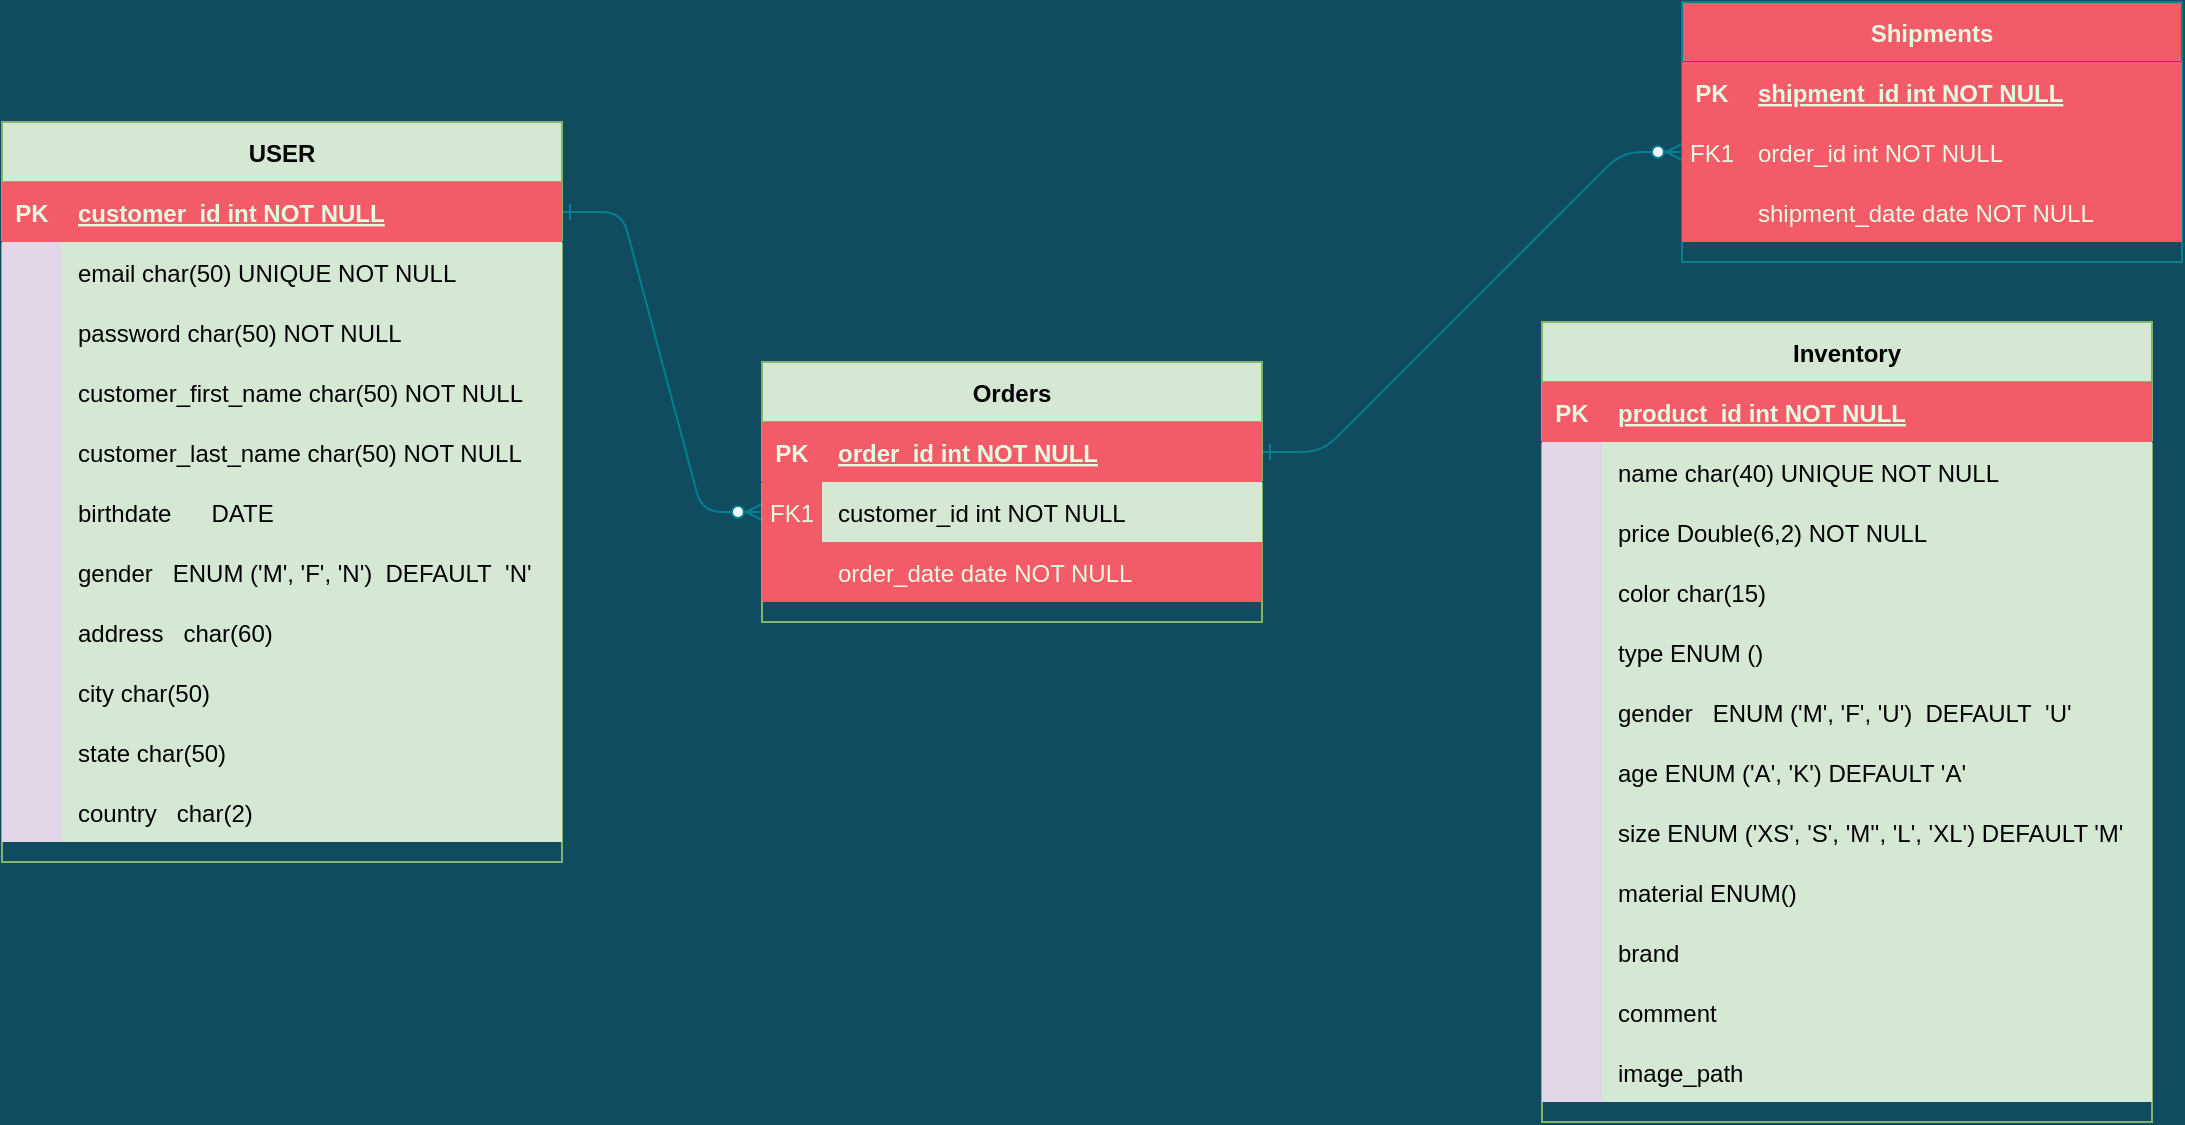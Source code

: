 <mxfile version="13.7.7" type="github">
  <diagram id="R2lEEEUBdFMjLlhIrx00" name="Page-1">
    <mxGraphModel dx="2090" dy="651" grid="1" gridSize="10" guides="1" tooltips="1" connect="1" arrows="1" fold="1" page="1" pageScale="1" pageWidth="850" pageHeight="1100" background="#114B5F" math="0" shadow="0" extFonts="Permanent Marker^https://fonts.googleapis.com/css?family=Permanent+Marker">
      <root>
        <mxCell id="0" />
        <mxCell id="1" parent="0" />
        <mxCell id="C-vyLk0tnHw3VtMMgP7b-1" value="" style="edgeStyle=entityRelationEdgeStyle;endArrow=ERzeroToMany;startArrow=ERone;endFill=1;startFill=0;fillColor=#F45B69;strokeColor=#028090;labelBackgroundColor=#114B5F;fontColor=#E4FDE1;" parent="1" source="C-vyLk0tnHw3VtMMgP7b-24" target="C-vyLk0tnHw3VtMMgP7b-6" edge="1">
          <mxGeometry width="100" height="100" relative="1" as="geometry">
            <mxPoint x="290" y="670" as="sourcePoint" />
            <mxPoint x="390" y="570" as="targetPoint" />
          </mxGeometry>
        </mxCell>
        <mxCell id="C-vyLk0tnHw3VtMMgP7b-12" value="" style="edgeStyle=entityRelationEdgeStyle;endArrow=ERzeroToMany;startArrow=ERone;endFill=1;startFill=0;fillColor=#F45B69;strokeColor=#028090;labelBackgroundColor=#114B5F;fontColor=#E4FDE1;" parent="1" source="C-vyLk0tnHw3VtMMgP7b-3" target="C-vyLk0tnHw3VtMMgP7b-17" edge="1">
          <mxGeometry width="100" height="100" relative="1" as="geometry">
            <mxPoint x="350" y="130" as="sourcePoint" />
            <mxPoint x="410" y="155" as="targetPoint" />
          </mxGeometry>
        </mxCell>
        <mxCell id="C-vyLk0tnHw3VtMMgP7b-23" value="USER" style="shape=table;startSize=30;container=1;collapsible=1;childLayout=tableLayout;fixedRows=1;rowLines=0;fontStyle=1;align=center;resizeLast=1;fillColor=#d5e8d4;strokeColor=#82b366;" parent="1" vertex="1">
          <mxGeometry x="-510" y="80" width="280" height="370" as="geometry" />
        </mxCell>
        <mxCell id="C-vyLk0tnHw3VtMMgP7b-24" value="" style="shape=partialRectangle;collapsible=0;dropTarget=0;pointerEvents=0;fillColor=#F45B69;points=[[0,0.5],[1,0.5]];portConstraint=eastwest;top=0;left=0;right=0;bottom=1;strokeColor=#028090;fontColor=#E4FDE1;" parent="C-vyLk0tnHw3VtMMgP7b-23" vertex="1">
          <mxGeometry y="30" width="280" height="30" as="geometry" />
        </mxCell>
        <mxCell id="C-vyLk0tnHw3VtMMgP7b-25" value="PK" style="shape=partialRectangle;overflow=hidden;connectable=0;fillColor=#F45B69;top=0;left=0;bottom=0;right=0;fontStyle=1;strokeColor=#028090;fontColor=#E4FDE1;" parent="C-vyLk0tnHw3VtMMgP7b-24" vertex="1">
          <mxGeometry width="30" height="30" as="geometry" />
        </mxCell>
        <mxCell id="C-vyLk0tnHw3VtMMgP7b-26" value="customer_id int NOT NULL " style="shape=partialRectangle;overflow=hidden;connectable=0;fillColor=#F45B69;top=0;left=0;bottom=0;right=0;align=left;spacingLeft=6;fontStyle=5;strokeColor=#028090;fontColor=#E4FDE1;" parent="C-vyLk0tnHw3VtMMgP7b-24" vertex="1">
          <mxGeometry x="30" width="250" height="30" as="geometry" />
        </mxCell>
        <mxCell id="oD9PgxHHljyNCzyuAQ40-407" style="shape=partialRectangle;collapsible=0;dropTarget=0;pointerEvents=0;fillColor=#F45B69;points=[[0,0.5],[1,0.5]];portConstraint=eastwest;top=0;left=0;right=0;bottom=0;strokeColor=#028090;fontColor=#E4FDE1;" vertex="1" parent="C-vyLk0tnHw3VtMMgP7b-23">
          <mxGeometry y="60" width="280" height="30" as="geometry" />
        </mxCell>
        <mxCell id="oD9PgxHHljyNCzyuAQ40-408" style="shape=partialRectangle;overflow=hidden;connectable=0;fillColor=#e1d5e7;top=0;left=0;bottom=0;right=0;strokeColor=#9673a6;" vertex="1" parent="oD9PgxHHljyNCzyuAQ40-407">
          <mxGeometry width="30" height="30" as="geometry" />
        </mxCell>
        <mxCell id="oD9PgxHHljyNCzyuAQ40-409" value="email char(50) UNIQUE NOT NULL" style="shape=partialRectangle;overflow=hidden;connectable=0;fillColor=#d5e8d4;top=0;left=0;bottom=0;right=0;align=left;spacingLeft=6;strokeColor=#82b366;shadow=0;sketch=0;" vertex="1" parent="oD9PgxHHljyNCzyuAQ40-407">
          <mxGeometry x="30" width="250" height="30" as="geometry" />
        </mxCell>
        <mxCell id="oD9PgxHHljyNCzyuAQ40-404" style="shape=partialRectangle;collapsible=0;dropTarget=0;pointerEvents=0;fillColor=#F45B69;points=[[0,0.5],[1,0.5]];portConstraint=eastwest;top=0;left=0;right=0;bottom=0;strokeColor=#028090;fontColor=#E4FDE1;" vertex="1" parent="C-vyLk0tnHw3VtMMgP7b-23">
          <mxGeometry y="90" width="280" height="30" as="geometry" />
        </mxCell>
        <mxCell id="oD9PgxHHljyNCzyuAQ40-405" style="shape=partialRectangle;overflow=hidden;connectable=0;fillColor=#e1d5e7;top=0;left=0;bottom=0;right=0;strokeColor=#9673a6;" vertex="1" parent="oD9PgxHHljyNCzyuAQ40-404">
          <mxGeometry width="30" height="30" as="geometry" />
        </mxCell>
        <mxCell id="oD9PgxHHljyNCzyuAQ40-406" value="password char(50) NOT NULL" style="shape=partialRectangle;overflow=hidden;connectable=0;fillColor=#d5e8d4;top=0;left=0;bottom=0;right=0;align=left;spacingLeft=6;strokeColor=#82b366;shadow=0;sketch=0;" vertex="1" parent="oD9PgxHHljyNCzyuAQ40-404">
          <mxGeometry x="30" width="250" height="30" as="geometry" />
        </mxCell>
        <mxCell id="C-vyLk0tnHw3VtMMgP7b-27" value="" style="shape=partialRectangle;collapsible=0;dropTarget=0;pointerEvents=0;fillColor=#F45B69;points=[[0,0.5],[1,0.5]];portConstraint=eastwest;top=0;left=0;right=0;bottom=0;strokeColor=#028090;fontColor=#E4FDE1;" parent="C-vyLk0tnHw3VtMMgP7b-23" vertex="1">
          <mxGeometry y="120" width="280" height="30" as="geometry" />
        </mxCell>
        <mxCell id="C-vyLk0tnHw3VtMMgP7b-28" value="" style="shape=partialRectangle;overflow=hidden;connectable=0;fillColor=#e1d5e7;top=0;left=0;bottom=0;right=0;strokeColor=#9673a6;" parent="C-vyLk0tnHw3VtMMgP7b-27" vertex="1">
          <mxGeometry width="30" height="30" as="geometry" />
        </mxCell>
        <mxCell id="C-vyLk0tnHw3VtMMgP7b-29" value="customer_first_name char(50) NOT NULL" style="shape=partialRectangle;overflow=hidden;connectable=0;fillColor=#d5e8d4;top=0;left=0;bottom=0;right=0;align=left;spacingLeft=6;strokeColor=#82b366;shadow=0;sketch=0;" parent="C-vyLk0tnHw3VtMMgP7b-27" vertex="1">
          <mxGeometry x="30" width="250" height="30" as="geometry" />
        </mxCell>
        <mxCell id="oD9PgxHHljyNCzyuAQ40-422" style="shape=partialRectangle;collapsible=0;dropTarget=0;pointerEvents=0;fillColor=#F45B69;points=[[0,0.5],[1,0.5]];portConstraint=eastwest;top=0;left=0;right=0;bottom=0;strokeColor=#028090;fontColor=#E4FDE1;" vertex="1" parent="C-vyLk0tnHw3VtMMgP7b-23">
          <mxGeometry y="150" width="280" height="30" as="geometry" />
        </mxCell>
        <mxCell id="oD9PgxHHljyNCzyuAQ40-423" style="shape=partialRectangle;overflow=hidden;connectable=0;fillColor=#e1d5e7;top=0;left=0;bottom=0;right=0;strokeColor=#9673a6;" vertex="1" parent="oD9PgxHHljyNCzyuAQ40-422">
          <mxGeometry width="30" height="30" as="geometry" />
        </mxCell>
        <mxCell id="oD9PgxHHljyNCzyuAQ40-424" value="customer_last_name char(50) NOT NULL" style="shape=partialRectangle;overflow=hidden;connectable=0;fillColor=#d5e8d4;top=0;left=0;bottom=0;right=0;align=left;spacingLeft=6;strokeColor=#82b366;shadow=0;sketch=0;" vertex="1" parent="oD9PgxHHljyNCzyuAQ40-422">
          <mxGeometry x="30" width="250" height="30" as="geometry" />
        </mxCell>
        <mxCell id="oD9PgxHHljyNCzyuAQ40-401" style="shape=partialRectangle;collapsible=0;dropTarget=0;pointerEvents=0;fillColor=#F45B69;points=[[0,0.5],[1,0.5]];portConstraint=eastwest;top=0;left=0;right=0;bottom=0;strokeColor=#028090;fontColor=#E4FDE1;" vertex="1" parent="C-vyLk0tnHw3VtMMgP7b-23">
          <mxGeometry y="180" width="280" height="30" as="geometry" />
        </mxCell>
        <mxCell id="oD9PgxHHljyNCzyuAQ40-402" style="shape=partialRectangle;overflow=hidden;connectable=0;fillColor=#e1d5e7;top=0;left=0;bottom=0;right=0;strokeColor=#9673a6;" vertex="1" parent="oD9PgxHHljyNCzyuAQ40-401">
          <mxGeometry width="30" height="30" as="geometry" />
        </mxCell>
        <mxCell id="oD9PgxHHljyNCzyuAQ40-403" value="birthdate      DATE" style="shape=partialRectangle;overflow=hidden;connectable=0;fillColor=#d5e8d4;top=0;left=0;bottom=0;right=0;align=left;spacingLeft=6;strokeColor=#82b366;shadow=0;sketch=0;" vertex="1" parent="oD9PgxHHljyNCzyuAQ40-401">
          <mxGeometry x="30" width="250" height="30" as="geometry" />
        </mxCell>
        <mxCell id="oD9PgxHHljyNCzyuAQ40-410" style="shape=partialRectangle;collapsible=0;dropTarget=0;pointerEvents=0;fillColor=#F45B69;points=[[0,0.5],[1,0.5]];portConstraint=eastwest;top=0;left=0;right=0;bottom=0;strokeColor=#028090;fontColor=#E4FDE1;" vertex="1" parent="C-vyLk0tnHw3VtMMgP7b-23">
          <mxGeometry y="210" width="280" height="30" as="geometry" />
        </mxCell>
        <mxCell id="oD9PgxHHljyNCzyuAQ40-411" style="shape=partialRectangle;overflow=hidden;connectable=0;fillColor=#e1d5e7;top=0;left=0;bottom=0;right=0;strokeColor=#9673a6;" vertex="1" parent="oD9PgxHHljyNCzyuAQ40-410">
          <mxGeometry width="30" height="30" as="geometry" />
        </mxCell>
        <mxCell id="oD9PgxHHljyNCzyuAQ40-412" value="gender   ENUM (&#39;M&#39;, &#39;F&#39;, &#39;N&#39;)  DEFAULT  &#39;N&#39;" style="shape=partialRectangle;overflow=hidden;connectable=0;fillColor=#d5e8d4;top=0;left=0;bottom=0;right=0;align=left;spacingLeft=6;strokeColor=#82b366;shadow=0;sketch=0;" vertex="1" parent="oD9PgxHHljyNCzyuAQ40-410">
          <mxGeometry x="30" width="250" height="30" as="geometry" />
        </mxCell>
        <mxCell id="oD9PgxHHljyNCzyuAQ40-419" style="shape=partialRectangle;collapsible=0;dropTarget=0;pointerEvents=0;fillColor=#F45B69;points=[[0,0.5],[1,0.5]];portConstraint=eastwest;top=0;left=0;right=0;bottom=0;strokeColor=#028090;fontColor=#E4FDE1;" vertex="1" parent="C-vyLk0tnHw3VtMMgP7b-23">
          <mxGeometry y="240" width="280" height="30" as="geometry" />
        </mxCell>
        <mxCell id="oD9PgxHHljyNCzyuAQ40-420" style="shape=partialRectangle;overflow=hidden;connectable=0;fillColor=#e1d5e7;top=0;left=0;bottom=0;right=0;strokeColor=#9673a6;" vertex="1" parent="oD9PgxHHljyNCzyuAQ40-419">
          <mxGeometry width="30" height="30" as="geometry" />
        </mxCell>
        <mxCell id="oD9PgxHHljyNCzyuAQ40-421" value="address   char(60)" style="shape=partialRectangle;overflow=hidden;connectable=0;fillColor=#d5e8d4;top=0;left=0;bottom=0;right=0;align=left;spacingLeft=6;strokeColor=#82b366;shadow=0;sketch=0;" vertex="1" parent="oD9PgxHHljyNCzyuAQ40-419">
          <mxGeometry x="30" width="250" height="30" as="geometry" />
        </mxCell>
        <mxCell id="oD9PgxHHljyNCzyuAQ40-469" style="shape=partialRectangle;collapsible=0;dropTarget=0;pointerEvents=0;fillColor=#F45B69;points=[[0,0.5],[1,0.5]];portConstraint=eastwest;top=0;left=0;right=0;bottom=0;strokeColor=#028090;fontColor=#E4FDE1;" vertex="1" parent="C-vyLk0tnHw3VtMMgP7b-23">
          <mxGeometry y="270" width="280" height="30" as="geometry" />
        </mxCell>
        <mxCell id="oD9PgxHHljyNCzyuAQ40-470" style="shape=partialRectangle;overflow=hidden;connectable=0;fillColor=#e1d5e7;top=0;left=0;bottom=0;right=0;strokeColor=#9673a6;" vertex="1" parent="oD9PgxHHljyNCzyuAQ40-469">
          <mxGeometry width="30" height="30" as="geometry" />
        </mxCell>
        <mxCell id="oD9PgxHHljyNCzyuAQ40-471" value="city char(50)" style="shape=partialRectangle;overflow=hidden;connectable=0;fillColor=#d5e8d4;top=0;left=0;bottom=0;right=0;align=left;spacingLeft=6;strokeColor=#82b366;shadow=0;sketch=0;" vertex="1" parent="oD9PgxHHljyNCzyuAQ40-469">
          <mxGeometry x="30" width="250" height="30" as="geometry" />
        </mxCell>
        <mxCell id="oD9PgxHHljyNCzyuAQ40-416" style="shape=partialRectangle;collapsible=0;dropTarget=0;pointerEvents=0;fillColor=#F45B69;points=[[0,0.5],[1,0.5]];portConstraint=eastwest;top=0;left=0;right=0;bottom=0;strokeColor=#028090;fontColor=#E4FDE1;" vertex="1" parent="C-vyLk0tnHw3VtMMgP7b-23">
          <mxGeometry y="300" width="280" height="30" as="geometry" />
        </mxCell>
        <mxCell id="oD9PgxHHljyNCzyuAQ40-417" style="shape=partialRectangle;overflow=hidden;connectable=0;fillColor=#e1d5e7;top=0;left=0;bottom=0;right=0;strokeColor=#9673a6;" vertex="1" parent="oD9PgxHHljyNCzyuAQ40-416">
          <mxGeometry width="30" height="30" as="geometry" />
        </mxCell>
        <mxCell id="oD9PgxHHljyNCzyuAQ40-418" value="state char(50)" style="shape=partialRectangle;overflow=hidden;connectable=0;fillColor=#d5e8d4;top=0;left=0;bottom=0;right=0;align=left;spacingLeft=6;strokeColor=#82b366;shadow=0;sketch=0;" vertex="1" parent="oD9PgxHHljyNCzyuAQ40-416">
          <mxGeometry x="30" width="250" height="30" as="geometry" />
        </mxCell>
        <mxCell id="oD9PgxHHljyNCzyuAQ40-413" style="shape=partialRectangle;collapsible=0;dropTarget=0;pointerEvents=0;fillColor=#F45B69;points=[[0,0.5],[1,0.5]];portConstraint=eastwest;top=0;left=0;right=0;bottom=0;strokeColor=#028090;fontColor=#E4FDE1;" vertex="1" parent="C-vyLk0tnHw3VtMMgP7b-23">
          <mxGeometry y="330" width="280" height="30" as="geometry" />
        </mxCell>
        <mxCell id="oD9PgxHHljyNCzyuAQ40-414" style="shape=partialRectangle;overflow=hidden;connectable=0;fillColor=#e1d5e7;top=0;left=0;bottom=0;right=0;strokeColor=#9673a6;" vertex="1" parent="oD9PgxHHljyNCzyuAQ40-413">
          <mxGeometry width="30" height="30" as="geometry" />
        </mxCell>
        <mxCell id="oD9PgxHHljyNCzyuAQ40-415" value="country   char(2)" style="shape=partialRectangle;overflow=hidden;connectable=0;fillColor=#d5e8d4;top=0;left=0;bottom=0;right=0;align=left;spacingLeft=6;strokeColor=#82b366;shadow=0;sketch=0;" vertex="1" parent="oD9PgxHHljyNCzyuAQ40-413">
          <mxGeometry x="30" width="250" height="30" as="geometry" />
        </mxCell>
        <mxCell id="C-vyLk0tnHw3VtMMgP7b-13" value="Shipments" style="shape=table;startSize=30;container=1;collapsible=1;childLayout=tableLayout;fixedRows=1;rowLines=0;fontStyle=1;align=center;resizeLast=1;fillColor=#F45B69;strokeColor=#028090;fontColor=#E4FDE1;" parent="1" vertex="1">
          <mxGeometry x="330" y="20" width="250" height="130" as="geometry" />
        </mxCell>
        <mxCell id="C-vyLk0tnHw3VtMMgP7b-14" value="" style="shape=partialRectangle;collapsible=0;dropTarget=0;pointerEvents=0;fillColor=#F45B69;points=[[0,0.5],[1,0.5]];portConstraint=eastwest;top=0;left=0;right=0;bottom=1;strokeColor=#028090;fontColor=#E4FDE1;" parent="C-vyLk0tnHw3VtMMgP7b-13" vertex="1">
          <mxGeometry y="30" width="250" height="30" as="geometry" />
        </mxCell>
        <mxCell id="C-vyLk0tnHw3VtMMgP7b-15" value="PK" style="shape=partialRectangle;overflow=hidden;connectable=0;fillColor=#F45B69;top=0;left=0;bottom=0;right=0;fontStyle=1;strokeColor=#028090;fontColor=#E4FDE1;" parent="C-vyLk0tnHw3VtMMgP7b-14" vertex="1">
          <mxGeometry width="30" height="30" as="geometry" />
        </mxCell>
        <mxCell id="C-vyLk0tnHw3VtMMgP7b-16" value="shipment_id int NOT NULL " style="shape=partialRectangle;overflow=hidden;connectable=0;fillColor=#F45B69;top=0;left=0;bottom=0;right=0;align=left;spacingLeft=6;fontStyle=5;strokeColor=#028090;fontColor=#E4FDE1;" parent="C-vyLk0tnHw3VtMMgP7b-14" vertex="1">
          <mxGeometry x="30" width="220" height="30" as="geometry" />
        </mxCell>
        <mxCell id="C-vyLk0tnHw3VtMMgP7b-17" value="" style="shape=partialRectangle;collapsible=0;dropTarget=0;pointerEvents=0;fillColor=#F45B69;points=[[0,0.5],[1,0.5]];portConstraint=eastwest;top=0;left=0;right=0;bottom=0;strokeColor=#028090;fontColor=#E4FDE1;" parent="C-vyLk0tnHw3VtMMgP7b-13" vertex="1">
          <mxGeometry y="60" width="250" height="30" as="geometry" />
        </mxCell>
        <mxCell id="C-vyLk0tnHw3VtMMgP7b-18" value="FK1" style="shape=partialRectangle;overflow=hidden;connectable=0;fillColor=#F45B69;top=0;left=0;bottom=0;right=0;strokeColor=#028090;fontColor=#E4FDE1;" parent="C-vyLk0tnHw3VtMMgP7b-17" vertex="1">
          <mxGeometry width="30" height="30" as="geometry" />
        </mxCell>
        <mxCell id="C-vyLk0tnHw3VtMMgP7b-19" value="order_id int NOT NULL" style="shape=partialRectangle;overflow=hidden;connectable=0;fillColor=#F45B69;top=0;left=0;bottom=0;right=0;align=left;spacingLeft=6;strokeColor=#028090;fontColor=#E4FDE1;" parent="C-vyLk0tnHw3VtMMgP7b-17" vertex="1">
          <mxGeometry x="30" width="220" height="30" as="geometry" />
        </mxCell>
        <mxCell id="C-vyLk0tnHw3VtMMgP7b-20" value="" style="shape=partialRectangle;collapsible=0;dropTarget=0;pointerEvents=0;fillColor=#F45B69;points=[[0,0.5],[1,0.5]];portConstraint=eastwest;top=0;left=0;right=0;bottom=0;strokeColor=#028090;fontColor=#E4FDE1;" parent="C-vyLk0tnHw3VtMMgP7b-13" vertex="1">
          <mxGeometry y="90" width="250" height="30" as="geometry" />
        </mxCell>
        <mxCell id="C-vyLk0tnHw3VtMMgP7b-21" value="" style="shape=partialRectangle;overflow=hidden;connectable=0;fillColor=#F45B69;top=0;left=0;bottom=0;right=0;strokeColor=#028090;fontColor=#E4FDE1;" parent="C-vyLk0tnHw3VtMMgP7b-20" vertex="1">
          <mxGeometry width="30" height="30" as="geometry" />
        </mxCell>
        <mxCell id="C-vyLk0tnHw3VtMMgP7b-22" value="shipment_date date NOT NULL" style="shape=partialRectangle;overflow=hidden;connectable=0;fillColor=#F45B69;top=0;left=0;bottom=0;right=0;align=left;spacingLeft=6;strokeColor=#028090;fontColor=#E4FDE1;" parent="C-vyLk0tnHw3VtMMgP7b-20" vertex="1">
          <mxGeometry x="30" width="220" height="30" as="geometry" />
        </mxCell>
        <mxCell id="C-vyLk0tnHw3VtMMgP7b-2" value="Orders" style="shape=table;startSize=30;container=1;collapsible=1;childLayout=tableLayout;fixedRows=1;rowLines=0;fontStyle=1;align=center;resizeLast=1;fillColor=#d5e8d4;strokeColor=#82b366;" parent="1" vertex="1">
          <mxGeometry x="-130" y="200" width="250" height="130" as="geometry" />
        </mxCell>
        <mxCell id="C-vyLk0tnHw3VtMMgP7b-3" value="" style="shape=partialRectangle;collapsible=0;dropTarget=0;pointerEvents=0;fillColor=#F45B69;points=[[0,0.5],[1,0.5]];portConstraint=eastwest;top=0;left=0;right=0;bottom=1;strokeColor=#028090;fontColor=#E4FDE1;" parent="C-vyLk0tnHw3VtMMgP7b-2" vertex="1">
          <mxGeometry y="30" width="250" height="30" as="geometry" />
        </mxCell>
        <mxCell id="C-vyLk0tnHw3VtMMgP7b-4" value="PK" style="shape=partialRectangle;overflow=hidden;connectable=0;fillColor=#F45B69;top=0;left=0;bottom=0;right=0;fontStyle=1;strokeColor=#028090;fontColor=#E4FDE1;" parent="C-vyLk0tnHw3VtMMgP7b-3" vertex="1">
          <mxGeometry width="30" height="30" as="geometry" />
        </mxCell>
        <mxCell id="C-vyLk0tnHw3VtMMgP7b-5" value="order_id int NOT NULL " style="shape=partialRectangle;overflow=hidden;connectable=0;fillColor=#F45B69;top=0;left=0;bottom=0;right=0;align=left;spacingLeft=6;fontStyle=5;strokeColor=#028090;fontColor=#E4FDE1;" parent="C-vyLk0tnHw3VtMMgP7b-3" vertex="1">
          <mxGeometry x="30" width="220" height="30" as="geometry" />
        </mxCell>
        <mxCell id="C-vyLk0tnHw3VtMMgP7b-6" value="" style="shape=partialRectangle;collapsible=0;dropTarget=0;pointerEvents=0;fillColor=#F45B69;points=[[0,0.5],[1,0.5]];portConstraint=eastwest;top=0;left=0;right=0;bottom=0;strokeColor=#028090;fontColor=#E4FDE1;" parent="C-vyLk0tnHw3VtMMgP7b-2" vertex="1">
          <mxGeometry y="60" width="250" height="30" as="geometry" />
        </mxCell>
        <mxCell id="C-vyLk0tnHw3VtMMgP7b-7" value="FK1" style="shape=partialRectangle;overflow=hidden;connectable=0;fillColor=#F45B69;top=0;left=0;bottom=0;right=0;strokeColor=#028090;fontColor=#E4FDE1;" parent="C-vyLk0tnHw3VtMMgP7b-6" vertex="1">
          <mxGeometry width="30" height="30" as="geometry" />
        </mxCell>
        <mxCell id="C-vyLk0tnHw3VtMMgP7b-8" value="customer_id int NOT NULL" style="shape=partialRectangle;overflow=hidden;connectable=0;fillColor=#d5e8d4;top=0;left=0;bottom=0;right=0;align=left;spacingLeft=6;strokeColor=#82b366;" parent="C-vyLk0tnHw3VtMMgP7b-6" vertex="1">
          <mxGeometry x="30" width="220" height="30" as="geometry" />
        </mxCell>
        <mxCell id="C-vyLk0tnHw3VtMMgP7b-9" value="" style="shape=partialRectangle;collapsible=0;dropTarget=0;pointerEvents=0;fillColor=#F45B69;points=[[0,0.5],[1,0.5]];portConstraint=eastwest;top=0;left=0;right=0;bottom=0;strokeColor=#028090;fontColor=#E4FDE1;" parent="C-vyLk0tnHw3VtMMgP7b-2" vertex="1">
          <mxGeometry y="90" width="250" height="30" as="geometry" />
        </mxCell>
        <mxCell id="C-vyLk0tnHw3VtMMgP7b-10" value="" style="shape=partialRectangle;overflow=hidden;connectable=0;fillColor=#F45B69;top=0;left=0;bottom=0;right=0;strokeColor=#028090;fontColor=#E4FDE1;" parent="C-vyLk0tnHw3VtMMgP7b-9" vertex="1">
          <mxGeometry width="30" height="30" as="geometry" />
        </mxCell>
        <mxCell id="C-vyLk0tnHw3VtMMgP7b-11" value="order_date date NOT NULL" style="shape=partialRectangle;overflow=hidden;connectable=0;fillColor=#F45B69;top=0;left=0;bottom=0;right=0;align=left;spacingLeft=6;strokeColor=#028090;fontColor=#E4FDE1;" parent="C-vyLk0tnHw3VtMMgP7b-9" vertex="1">
          <mxGeometry x="30" width="220" height="30" as="geometry" />
        </mxCell>
        <mxCell id="oD9PgxHHljyNCzyuAQ40-425" value="Inventory" style="shape=table;startSize=30;container=1;collapsible=1;childLayout=tableLayout;fixedRows=1;rowLines=0;fontStyle=1;align=center;resizeLast=1;fillColor=#d5e8d4;strokeColor=#82b366;" vertex="1" parent="1">
          <mxGeometry x="260" y="180" width="305" height="400" as="geometry" />
        </mxCell>
        <mxCell id="oD9PgxHHljyNCzyuAQ40-426" value="" style="shape=partialRectangle;collapsible=0;dropTarget=0;pointerEvents=0;fillColor=#F45B69;points=[[0,0.5],[1,0.5]];portConstraint=eastwest;top=0;left=0;right=0;bottom=1;strokeColor=#028090;fontColor=#E4FDE1;" vertex="1" parent="oD9PgxHHljyNCzyuAQ40-425">
          <mxGeometry y="30" width="305" height="30" as="geometry" />
        </mxCell>
        <mxCell id="oD9PgxHHljyNCzyuAQ40-427" value="PK" style="shape=partialRectangle;overflow=hidden;connectable=0;fillColor=#F45B69;top=0;left=0;bottom=0;right=0;fontStyle=1;strokeColor=#028090;fontColor=#E4FDE1;" vertex="1" parent="oD9PgxHHljyNCzyuAQ40-426">
          <mxGeometry width="30" height="30" as="geometry" />
        </mxCell>
        <mxCell id="oD9PgxHHljyNCzyuAQ40-428" value="product_id int NOT NULL " style="shape=partialRectangle;overflow=hidden;connectable=0;fillColor=#F45B69;top=0;left=0;bottom=0;right=0;align=left;spacingLeft=6;fontStyle=5;strokeColor=#028090;fontColor=#E4FDE1;" vertex="1" parent="oD9PgxHHljyNCzyuAQ40-426">
          <mxGeometry x="30" width="275" height="30" as="geometry" />
        </mxCell>
        <mxCell id="oD9PgxHHljyNCzyuAQ40-429" style="shape=partialRectangle;collapsible=0;dropTarget=0;pointerEvents=0;fillColor=#F45B69;points=[[0,0.5],[1,0.5]];portConstraint=eastwest;top=0;left=0;right=0;bottom=0;strokeColor=#028090;fontColor=#E4FDE1;" vertex="1" parent="oD9PgxHHljyNCzyuAQ40-425">
          <mxGeometry y="60" width="305" height="30" as="geometry" />
        </mxCell>
        <mxCell id="oD9PgxHHljyNCzyuAQ40-430" style="shape=partialRectangle;overflow=hidden;connectable=0;fillColor=#e1d5e7;top=0;left=0;bottom=0;right=0;strokeColor=#9673a6;" vertex="1" parent="oD9PgxHHljyNCzyuAQ40-429">
          <mxGeometry width="30" height="30" as="geometry" />
        </mxCell>
        <mxCell id="oD9PgxHHljyNCzyuAQ40-431" value="name char(40) UNIQUE NOT NULL" style="shape=partialRectangle;overflow=hidden;connectable=0;fillColor=#d5e8d4;top=0;left=0;bottom=0;right=0;align=left;spacingLeft=6;strokeColor=#82b366;shadow=0;sketch=0;" vertex="1" parent="oD9PgxHHljyNCzyuAQ40-429">
          <mxGeometry x="30" width="275" height="30" as="geometry" />
        </mxCell>
        <mxCell id="oD9PgxHHljyNCzyuAQ40-432" value="" style="shape=partialRectangle;collapsible=0;dropTarget=0;pointerEvents=0;fillColor=#F45B69;points=[[0,0.5],[1,0.5]];portConstraint=eastwest;top=0;left=0;right=0;bottom=0;strokeColor=#028090;fontColor=#E4FDE1;" vertex="1" parent="oD9PgxHHljyNCzyuAQ40-425">
          <mxGeometry y="90" width="305" height="30" as="geometry" />
        </mxCell>
        <mxCell id="oD9PgxHHljyNCzyuAQ40-433" value="" style="shape=partialRectangle;overflow=hidden;connectable=0;fillColor=#e1d5e7;top=0;left=0;bottom=0;right=0;strokeColor=#9673a6;" vertex="1" parent="oD9PgxHHljyNCzyuAQ40-432">
          <mxGeometry width="30" height="30" as="geometry" />
        </mxCell>
        <mxCell id="oD9PgxHHljyNCzyuAQ40-434" value="price Double(6,2) NOT NULL" style="shape=partialRectangle;overflow=hidden;connectable=0;fillColor=#d5e8d4;top=0;left=0;bottom=0;right=0;align=left;spacingLeft=6;strokeColor=#82b366;shadow=0;sketch=0;" vertex="1" parent="oD9PgxHHljyNCzyuAQ40-432">
          <mxGeometry x="30" width="275" height="30" as="geometry" />
        </mxCell>
        <mxCell id="oD9PgxHHljyNCzyuAQ40-435" style="shape=partialRectangle;collapsible=0;dropTarget=0;pointerEvents=0;fillColor=#F45B69;points=[[0,0.5],[1,0.5]];portConstraint=eastwest;top=0;left=0;right=0;bottom=0;strokeColor=#028090;fontColor=#E4FDE1;" vertex="1" parent="oD9PgxHHljyNCzyuAQ40-425">
          <mxGeometry y="120" width="305" height="30" as="geometry" />
        </mxCell>
        <mxCell id="oD9PgxHHljyNCzyuAQ40-436" style="shape=partialRectangle;overflow=hidden;connectable=0;fillColor=#e1d5e7;top=0;left=0;bottom=0;right=0;strokeColor=#9673a6;" vertex="1" parent="oD9PgxHHljyNCzyuAQ40-435">
          <mxGeometry width="30" height="30" as="geometry" />
        </mxCell>
        <mxCell id="oD9PgxHHljyNCzyuAQ40-437" value="color char(15)" style="shape=partialRectangle;overflow=hidden;connectable=0;fillColor=#d5e8d4;top=0;left=0;bottom=0;right=0;align=left;spacingLeft=6;strokeColor=#82b366;shadow=0;sketch=0;" vertex="1" parent="oD9PgxHHljyNCzyuAQ40-435">
          <mxGeometry x="30" width="275" height="30" as="geometry" />
        </mxCell>
        <mxCell id="oD9PgxHHljyNCzyuAQ40-438" style="shape=partialRectangle;collapsible=0;dropTarget=0;pointerEvents=0;fillColor=#F45B69;points=[[0,0.5],[1,0.5]];portConstraint=eastwest;top=0;left=0;right=0;bottom=0;strokeColor=#028090;fontColor=#E4FDE1;" vertex="1" parent="oD9PgxHHljyNCzyuAQ40-425">
          <mxGeometry y="150" width="305" height="30" as="geometry" />
        </mxCell>
        <mxCell id="oD9PgxHHljyNCzyuAQ40-439" style="shape=partialRectangle;overflow=hidden;connectable=0;fillColor=#e1d5e7;top=0;left=0;bottom=0;right=0;strokeColor=#9673a6;" vertex="1" parent="oD9PgxHHljyNCzyuAQ40-438">
          <mxGeometry width="30" height="30" as="geometry" />
        </mxCell>
        <mxCell id="oD9PgxHHljyNCzyuAQ40-440" value="type ENUM ()" style="shape=partialRectangle;overflow=hidden;connectable=0;fillColor=#d5e8d4;top=0;left=0;bottom=0;right=0;align=left;spacingLeft=6;strokeColor=#82b366;shadow=0;sketch=0;" vertex="1" parent="oD9PgxHHljyNCzyuAQ40-438">
          <mxGeometry x="30" width="275" height="30" as="geometry" />
        </mxCell>
        <mxCell id="oD9PgxHHljyNCzyuAQ40-444" style="shape=partialRectangle;collapsible=0;dropTarget=0;pointerEvents=0;fillColor=#F45B69;points=[[0,0.5],[1,0.5]];portConstraint=eastwest;top=0;left=0;right=0;bottom=0;strokeColor=#028090;fontColor=#E4FDE1;" vertex="1" parent="oD9PgxHHljyNCzyuAQ40-425">
          <mxGeometry y="180" width="305" height="30" as="geometry" />
        </mxCell>
        <mxCell id="oD9PgxHHljyNCzyuAQ40-445" style="shape=partialRectangle;overflow=hidden;connectable=0;fillColor=#e1d5e7;top=0;left=0;bottom=0;right=0;strokeColor=#9673a6;" vertex="1" parent="oD9PgxHHljyNCzyuAQ40-444">
          <mxGeometry width="30" height="30" as="geometry" />
        </mxCell>
        <mxCell id="oD9PgxHHljyNCzyuAQ40-446" value="gender   ENUM (&#39;M&#39;, &#39;F&#39;, &#39;U&#39;)  DEFAULT  &#39;U&#39;" style="shape=partialRectangle;overflow=hidden;connectable=0;fillColor=#d5e8d4;top=0;left=0;bottom=0;right=0;align=left;spacingLeft=6;strokeColor=#82b366;shadow=0;sketch=0;" vertex="1" parent="oD9PgxHHljyNCzyuAQ40-444">
          <mxGeometry x="30" width="275" height="30" as="geometry" />
        </mxCell>
        <mxCell id="oD9PgxHHljyNCzyuAQ40-447" style="shape=partialRectangle;collapsible=0;dropTarget=0;pointerEvents=0;fillColor=#F45B69;points=[[0,0.5],[1,0.5]];portConstraint=eastwest;top=0;left=0;right=0;bottom=0;strokeColor=#028090;fontColor=#E4FDE1;" vertex="1" parent="oD9PgxHHljyNCzyuAQ40-425">
          <mxGeometry y="210" width="305" height="30" as="geometry" />
        </mxCell>
        <mxCell id="oD9PgxHHljyNCzyuAQ40-448" style="shape=partialRectangle;overflow=hidden;connectable=0;fillColor=#e1d5e7;top=0;left=0;bottom=0;right=0;strokeColor=#9673a6;" vertex="1" parent="oD9PgxHHljyNCzyuAQ40-447">
          <mxGeometry width="30" height="30" as="geometry" />
        </mxCell>
        <mxCell id="oD9PgxHHljyNCzyuAQ40-449" value="age ENUM (&#39;A&#39;, &#39;K&#39;) DEFAULT &#39;A&#39;" style="shape=partialRectangle;overflow=hidden;connectable=0;fillColor=#d5e8d4;top=0;left=0;bottom=0;right=0;align=left;spacingLeft=6;strokeColor=#82b366;shadow=0;sketch=0;" vertex="1" parent="oD9PgxHHljyNCzyuAQ40-447">
          <mxGeometry x="30" width="275" height="30" as="geometry" />
        </mxCell>
        <mxCell id="oD9PgxHHljyNCzyuAQ40-450" style="shape=partialRectangle;collapsible=0;dropTarget=0;pointerEvents=0;fillColor=#F45B69;points=[[0,0.5],[1,0.5]];portConstraint=eastwest;top=0;left=0;right=0;bottom=0;strokeColor=#028090;fontColor=#E4FDE1;" vertex="1" parent="oD9PgxHHljyNCzyuAQ40-425">
          <mxGeometry y="240" width="305" height="30" as="geometry" />
        </mxCell>
        <mxCell id="oD9PgxHHljyNCzyuAQ40-451" style="shape=partialRectangle;overflow=hidden;connectable=0;fillColor=#e1d5e7;top=0;left=0;bottom=0;right=0;strokeColor=#9673a6;" vertex="1" parent="oD9PgxHHljyNCzyuAQ40-450">
          <mxGeometry width="30" height="30" as="geometry" />
        </mxCell>
        <mxCell id="oD9PgxHHljyNCzyuAQ40-452" value="size ENUM (&#39;XS&#39;, &#39;S&#39;, &#39;M&#39;&#39;, &#39;L&#39;, &#39;XL&#39;) DEFAULT &#39;M&#39;" style="shape=partialRectangle;overflow=hidden;connectable=0;fillColor=#d5e8d4;top=0;left=0;bottom=0;right=0;align=left;spacingLeft=6;strokeColor=#82b366;shadow=0;sketch=0;" vertex="1" parent="oD9PgxHHljyNCzyuAQ40-450">
          <mxGeometry x="30" width="275" height="30" as="geometry" />
        </mxCell>
        <mxCell id="oD9PgxHHljyNCzyuAQ40-453" style="shape=partialRectangle;collapsible=0;dropTarget=0;pointerEvents=0;fillColor=#F45B69;points=[[0,0.5],[1,0.5]];portConstraint=eastwest;top=0;left=0;right=0;bottom=0;strokeColor=#028090;fontColor=#E4FDE1;" vertex="1" parent="oD9PgxHHljyNCzyuAQ40-425">
          <mxGeometry y="270" width="305" height="30" as="geometry" />
        </mxCell>
        <mxCell id="oD9PgxHHljyNCzyuAQ40-454" style="shape=partialRectangle;overflow=hidden;connectable=0;fillColor=#e1d5e7;top=0;left=0;bottom=0;right=0;strokeColor=#9673a6;" vertex="1" parent="oD9PgxHHljyNCzyuAQ40-453">
          <mxGeometry width="30" height="30" as="geometry" />
        </mxCell>
        <mxCell id="oD9PgxHHljyNCzyuAQ40-455" value="material ENUM()" style="shape=partialRectangle;overflow=hidden;connectable=0;fillColor=#d5e8d4;top=0;left=0;bottom=0;right=0;align=left;spacingLeft=6;strokeColor=#82b366;shadow=0;sketch=0;" vertex="1" parent="oD9PgxHHljyNCzyuAQ40-453">
          <mxGeometry x="30" width="275" height="30" as="geometry" />
        </mxCell>
        <mxCell id="oD9PgxHHljyNCzyuAQ40-460" style="shape=partialRectangle;collapsible=0;dropTarget=0;pointerEvents=0;fillColor=#F45B69;points=[[0,0.5],[1,0.5]];portConstraint=eastwest;top=0;left=0;right=0;bottom=0;strokeColor=#028090;fontColor=#E4FDE1;" vertex="1" parent="oD9PgxHHljyNCzyuAQ40-425">
          <mxGeometry y="300" width="305" height="30" as="geometry" />
        </mxCell>
        <mxCell id="oD9PgxHHljyNCzyuAQ40-461" style="shape=partialRectangle;overflow=hidden;connectable=0;fillColor=#e1d5e7;top=0;left=0;bottom=0;right=0;strokeColor=#9673a6;" vertex="1" parent="oD9PgxHHljyNCzyuAQ40-460">
          <mxGeometry width="30" height="30" as="geometry" />
        </mxCell>
        <mxCell id="oD9PgxHHljyNCzyuAQ40-462" value="brand " style="shape=partialRectangle;overflow=hidden;connectable=0;fillColor=#d5e8d4;top=0;left=0;bottom=0;right=0;align=left;spacingLeft=6;strokeColor=#82b366;shadow=0;sketch=0;" vertex="1" parent="oD9PgxHHljyNCzyuAQ40-460">
          <mxGeometry x="30" width="275" height="30" as="geometry" />
        </mxCell>
        <mxCell id="oD9PgxHHljyNCzyuAQ40-457" style="shape=partialRectangle;collapsible=0;dropTarget=0;pointerEvents=0;fillColor=#F45B69;points=[[0,0.5],[1,0.5]];portConstraint=eastwest;top=0;left=0;right=0;bottom=0;strokeColor=#028090;fontColor=#E4FDE1;" vertex="1" parent="oD9PgxHHljyNCzyuAQ40-425">
          <mxGeometry y="330" width="305" height="30" as="geometry" />
        </mxCell>
        <mxCell id="oD9PgxHHljyNCzyuAQ40-458" style="shape=partialRectangle;overflow=hidden;connectable=0;fillColor=#e1d5e7;top=0;left=0;bottom=0;right=0;strokeColor=#9673a6;" vertex="1" parent="oD9PgxHHljyNCzyuAQ40-457">
          <mxGeometry width="30" height="30" as="geometry" />
        </mxCell>
        <mxCell id="oD9PgxHHljyNCzyuAQ40-459" value="comment" style="shape=partialRectangle;overflow=hidden;connectable=0;fillColor=#d5e8d4;top=0;left=0;bottom=0;right=0;align=left;spacingLeft=6;strokeColor=#82b366;shadow=0;sketch=0;" vertex="1" parent="oD9PgxHHljyNCzyuAQ40-457">
          <mxGeometry x="30" width="275" height="30" as="geometry" />
        </mxCell>
        <mxCell id="oD9PgxHHljyNCzyuAQ40-466" style="shape=partialRectangle;collapsible=0;dropTarget=0;pointerEvents=0;fillColor=#F45B69;points=[[0,0.5],[1,0.5]];portConstraint=eastwest;top=0;left=0;right=0;bottom=0;strokeColor=#028090;fontColor=#E4FDE1;" vertex="1" parent="oD9PgxHHljyNCzyuAQ40-425">
          <mxGeometry y="360" width="305" height="30" as="geometry" />
        </mxCell>
        <mxCell id="oD9PgxHHljyNCzyuAQ40-467" style="shape=partialRectangle;overflow=hidden;connectable=0;fillColor=#e1d5e7;top=0;left=0;bottom=0;right=0;strokeColor=#9673a6;" vertex="1" parent="oD9PgxHHljyNCzyuAQ40-466">
          <mxGeometry width="30" height="30" as="geometry" />
        </mxCell>
        <mxCell id="oD9PgxHHljyNCzyuAQ40-468" value="image_path" style="shape=partialRectangle;overflow=hidden;connectable=0;fillColor=#d5e8d4;top=0;left=0;bottom=0;right=0;align=left;spacingLeft=6;strokeColor=#82b366;shadow=0;sketch=0;" vertex="1" parent="oD9PgxHHljyNCzyuAQ40-466">
          <mxGeometry x="30" width="275" height="30" as="geometry" />
        </mxCell>
      </root>
    </mxGraphModel>
  </diagram>
</mxfile>
